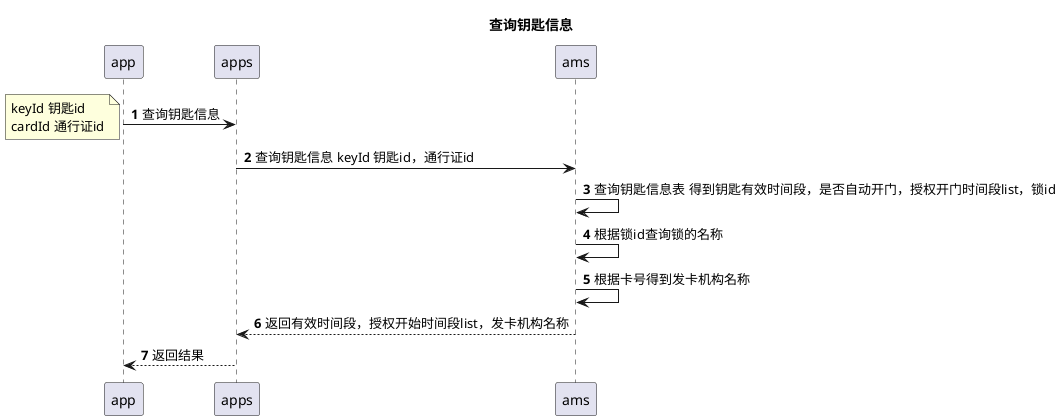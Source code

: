 @startuml
title:查询钥匙信息
autonumber
app->apps:查询钥匙信息
note left:keyId 钥匙id\ncardId 通行证id
apps->ams:查询钥匙信息 keyId 钥匙id，通行证id
ams->ams:查询钥匙信息表 得到钥匙有效时间段，是否自动开门，授权开门时间段list，锁id
ams->ams:根据锁id查询锁的名称
ams->ams:根据卡号得到发卡机构名称
ams-->apps:返回有效时间段，授权开始时间段list，发卡机构名称
apps-->app:返回结果
@enduml